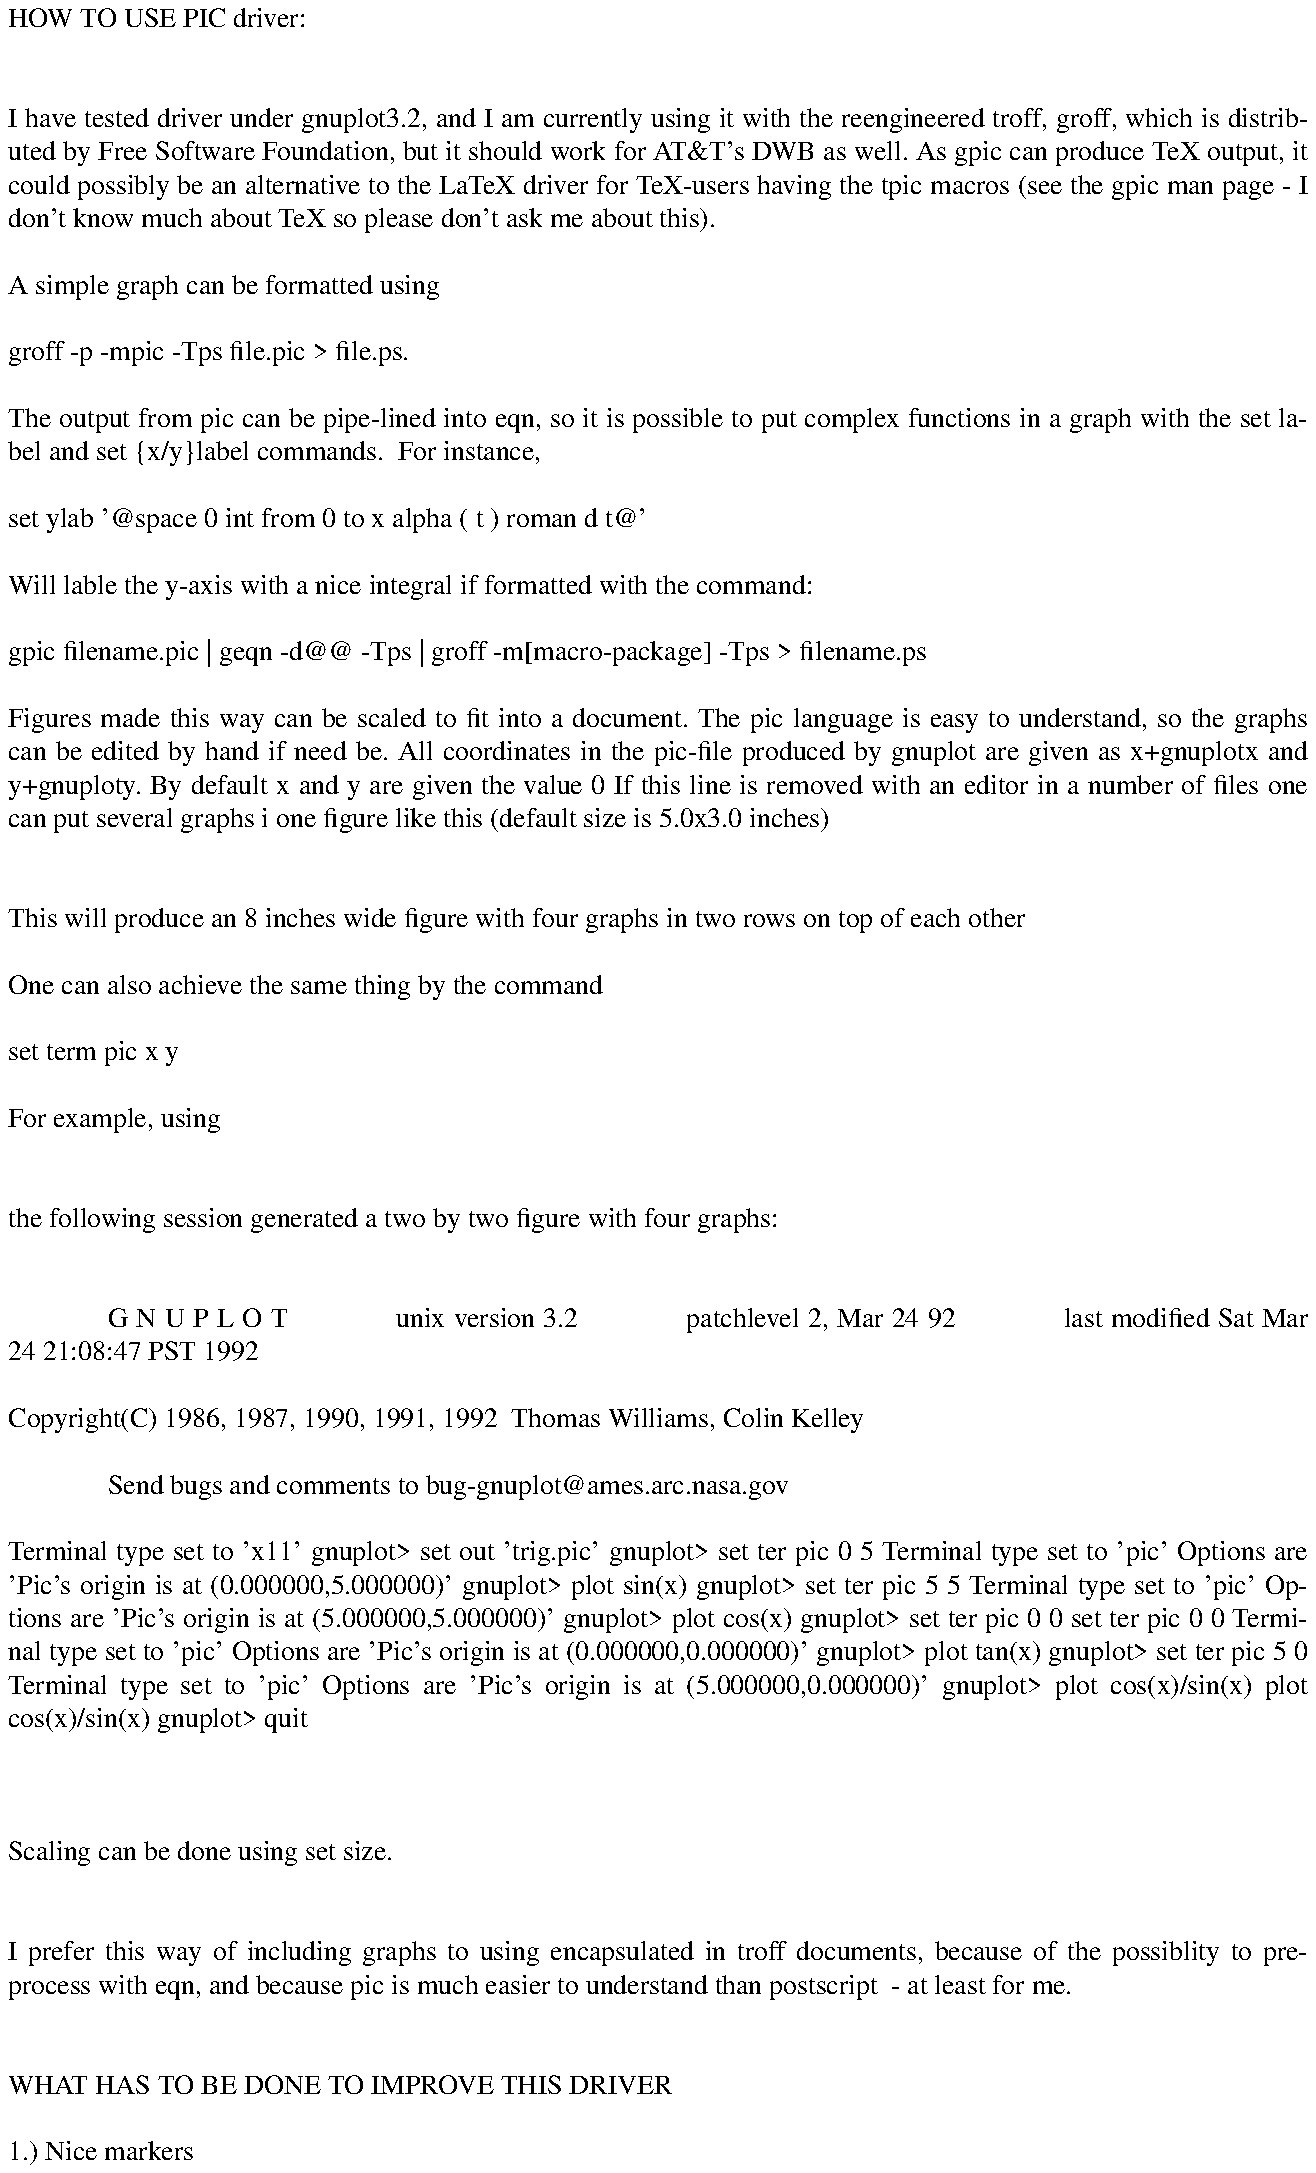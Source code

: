 
HOW TO USE PIC driver: 


I have tested driver under gnuplot3.2, and I am currently using it
with the reengineered troff, groff, which is distributed by Free
Software Foundation, but it should work for AT&T's DWB as well. As
gpic can produce TeX output, it could possibly be an alternative to
the LaTeX driver for TeX-users having the tpic macros (see the gpic
man page - I don't know much about TeX so please don't ask me about
this).

A simple graph can be formatted using

groff -p -mpic -Tps file.pic > file.ps.

The output from pic can be pipe-lined into eqn, so it is possible to put
complex functions in a graph with the set label and set {x/y}label commands.
For instance,

set ylab '@space 0 int from 0 to x alpha ( t ) roman d t@'

Will lable the y-axis with a nice integral if formatted with the
command:

gpic filename.pic | geqn -d@@ -Tps | groff -m[macro-package] -Tps > filename.ps

Figures made this way can be scaled to fit into a document. The pic
language is easy to understand, so the graphs can be edited by hand if
need be. All coordinates in the pic-file produced by gnuplot are given
as x+gnuplotx and y+gnuploty. By default x and y are given the value 0
If this line is removed with an editor in a number of files one can
put several graphs i one figure like this (default size is 5.0x3.0 inches)

.PS 8.0
x=0;y=3
copy "figa.pic"
x=5;y=3
copy "figb.pic"
x=0;y=0
copy "figc.pic"
x=5;y=0
copy "figd.pic"
.PE

This will produce an 8 inches wide figure with four graphs in two rows
on top of each other

One can also achieve the same thing by the command
 
set term pic x y

For example, using

.PS 6.0
copy "trig.pic"
.PE

the following session generated a two by two figure with
four graphs:


	G N U P L O T
	unix version 3.2 
	patchlevel 2, Mar 24 92
	last modified Sat Mar 24 21:08:47 PST 1992

Copyright(C) 1986, 1987, 1990, 1991, 1992  Thomas Williams, Colin Kelley

	Send bugs and comments to bug-gnuplot@ames.arc.nasa.gov

Terminal type set to 'x11'
gnuplot> set out 'trig.pic'
gnuplot> set ter pic 0 5
Terminal type set to 'pic'
Options are 'Pic's origin is at (0.000000,5.000000)'
gnuplot> plot sin(x)
gnuplot> set ter pic 5 5
Terminal type set to 'pic'
Options are 'Pic's origin is at (5.000000,5.000000)'
gnuplot> plot cos(x)
gnuplot> set ter pic 0 0
set ter pic 0 0
Terminal type set to 'pic'
Options are 'Pic's origin is at (0.000000,0.000000)'
gnuplot> plot tan(x)
gnuplot> set ter pic 5 0
Terminal type set to 'pic'
Options are 'Pic's origin is at (5.000000,0.000000)'
gnuplot> plot cos(x)/sin(x)
plot cos(x)/sin(x)
gnuplot> quit



Scaling can be done using set size.


I prefer this way of including graphs to using encapsulated in troff
documents, because of the possiblity to preprocess with eqn, and
because pic is much easier to understand than postscript  - at least for me.


WHAT HAS TO BE DONE TO IMPROVE THIS DRIVER

1.) Nice markers

2.) Dot-dashed line styles

3.) Possibly make line thickness an option when set term pic

4.) Making it possible to select fonts for both pic and eqn from
    gnuplot's command line.


I am happy to share this piece of software with anyone, in the hope
that it will be useful for at least someone. But taking into account
that it is the very first version of the driver, I would be happy if I
could get into contact with people able to help me improve it.

Mind you: Anything thats free comes with no guarantee!

Good Luck

Sigfrid Lundberg (siglun@volterra.teorekol.lu.se)
